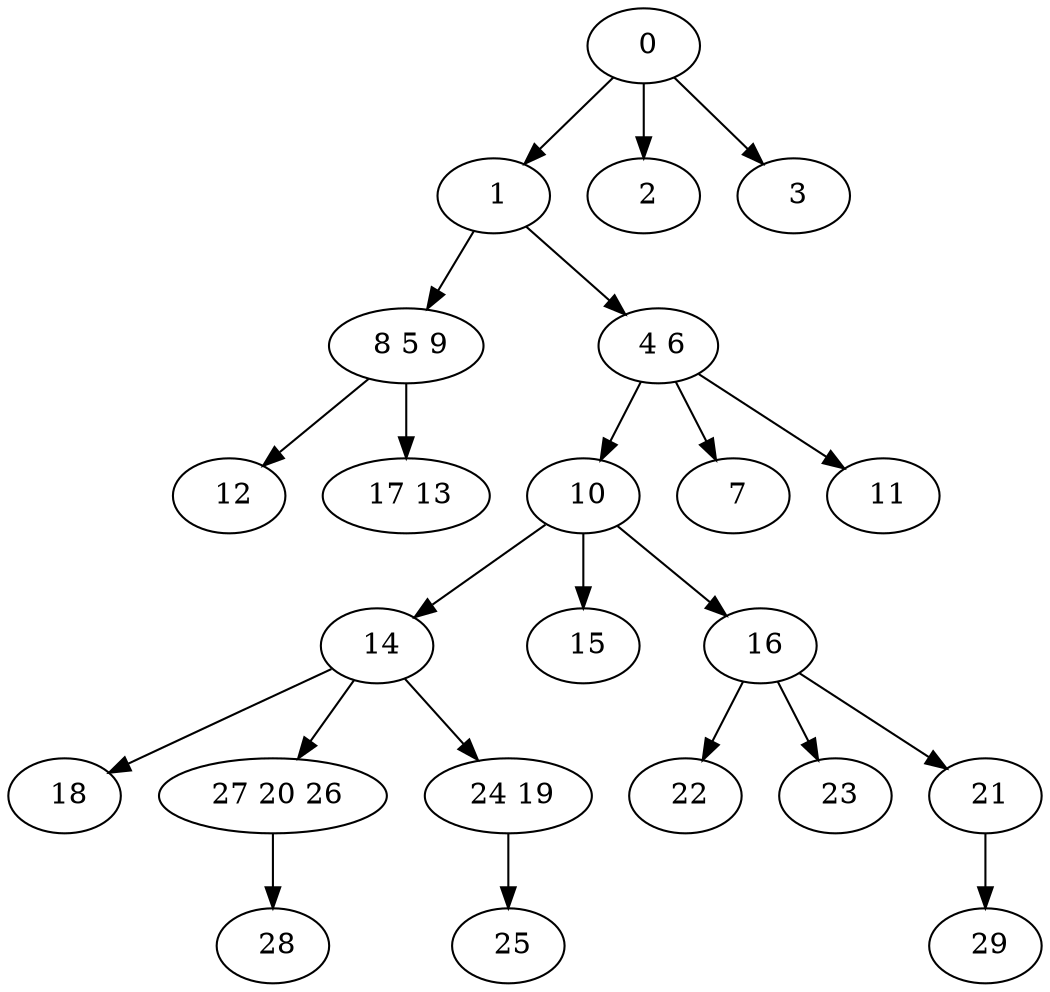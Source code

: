 digraph mytree {
" 0" -> " 1";
" 0" -> " 2";
" 0" -> " 3";
" 1" -> " 8 5 9";
" 1" -> " 4 6";
" 2";
" 3";
" 8 5 9" -> " 12";
" 8 5 9" -> " 17 13";
" 4 6" -> " 10";
" 4 6" -> " 7";
" 4 6" -> " 11";
" 10" -> " 14";
" 10" -> " 15";
" 10" -> " 16";
" 14" -> " 18";
" 14" -> " 27 20 26";
" 14" -> " 24 19";
" 15";
" 16" -> " 22";
" 16" -> " 23";
" 16" -> " 21";
" 18";
" 27 20 26" -> " 28";
" 28";
" 24 19" -> " 25";
" 22";
" 23";
" 29";
" 21" -> " 29";
" 25";
" 12";
" 17 13";
" 7";
" 11";
}
